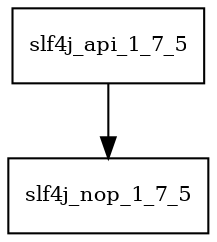 digraph slf4j_api_1_7_5_dependencies {
  node [shape = box, fontsize=10.0];
  slf4j_api_1_7_5 -> slf4j_nop_1_7_5;
}
